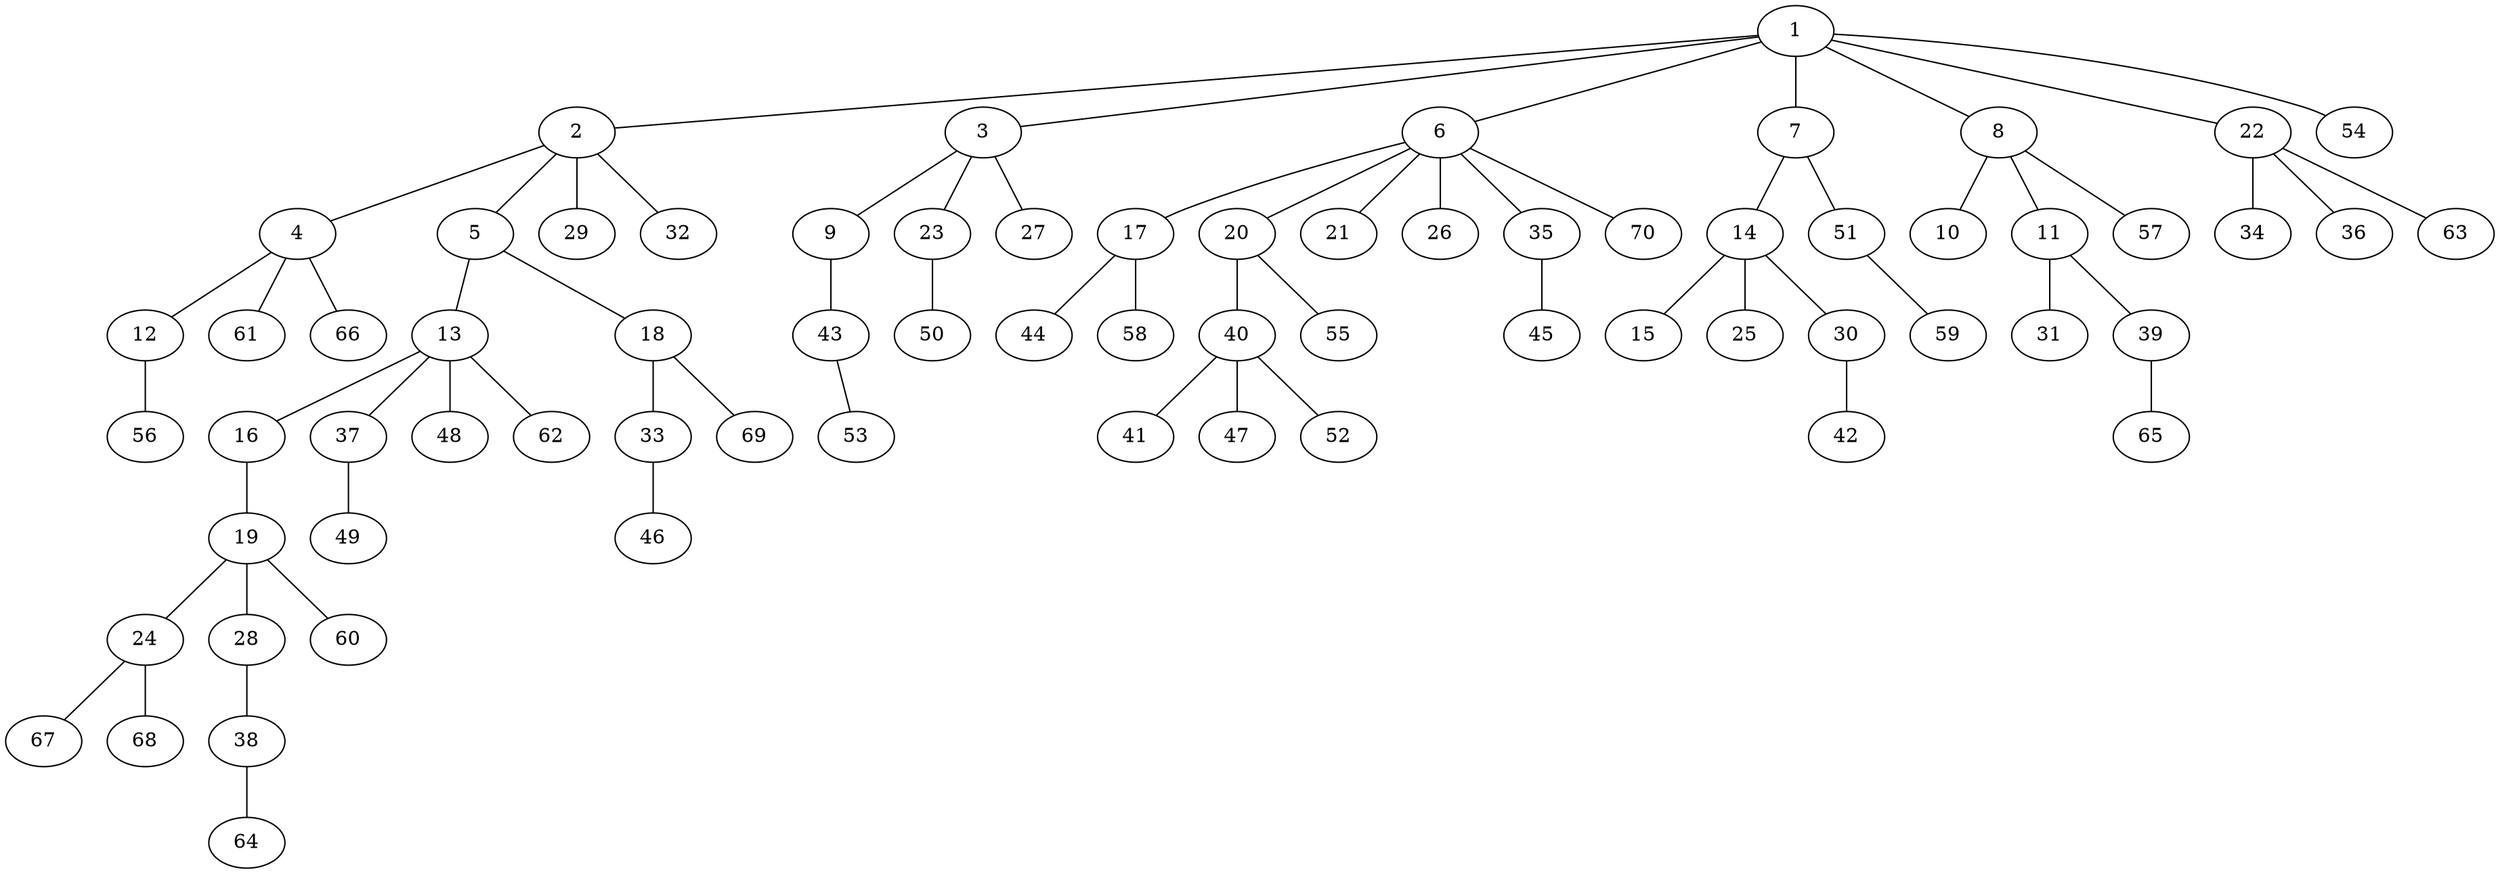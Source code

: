 graph graphname {1--2
1--3
1--6
1--7
1--8
1--22
1--54
2--4
2--5
2--29
2--32
3--9
3--23
3--27
4--12
4--61
4--66
5--13
5--18
6--17
6--20
6--21
6--26
6--35
6--70
7--14
7--51
8--10
8--11
8--57
9--43
11--31
11--39
12--56
13--16
13--37
13--48
13--62
14--15
14--25
14--30
16--19
17--44
17--58
18--33
18--69
19--24
19--28
19--60
20--40
20--55
22--34
22--36
22--63
23--50
24--67
24--68
28--38
30--42
33--46
35--45
37--49
38--64
39--65
40--41
40--47
40--52
43--53
51--59
}